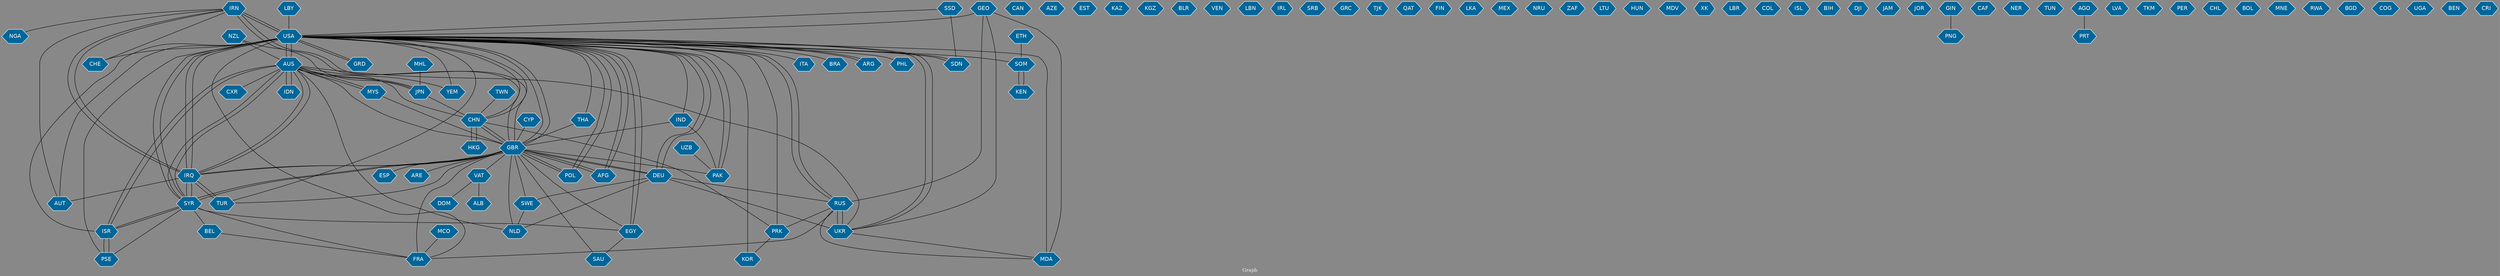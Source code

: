 // Countries together in item graph
graph {
	graph [bgcolor="#888888" fontcolor=white fontsize=12 label="Graph" outputorder=edgesfirst overlap=prism]
	node [color=white fillcolor="#006699" fontcolor=white fontname=Helvetica shape=hexagon style=filled]
	edge [arrowhead=open color=black fontcolor=white fontname=Courier fontsize=12]
		NGA [label=NGA]
		CAN [label=CAN]
		USA [label=USA]
		AUS [label=AUS]
		FRA [label=FRA]
		MYS [label=MYS]
		IDN [label=IDN]
		GBR [label=GBR]
		ESP [label=ESP]
		CHN [label=CHN]
		VAT [label=VAT]
		ISR [label=ISR]
		IRQ [label=IRQ]
		UKR [label=UKR]
		RUS [label=RUS]
		EGY [label=EGY]
		SYR [label=SYR]
		AZE [label=AZE]
		MDA [label=MDA]
		EST [label=EST]
		UZB [label=UZB]
		KAZ [label=KAZ]
		KGZ [label=KGZ]
		BLR [label=BLR]
		PAK [label=PAK]
		DEU [label=DEU]
		SWE [label=SWE]
		NLD [label=NLD]
		"CXR " [label="CXR "]
		CHE [label=CHE]
		IND [label=IND]
		VEN [label=VEN]
		ITA [label=ITA]
		LBN [label=LBN]
		BEL [label=BEL]
		SOM [label=SOM]
		KEN [label=KEN]
		TUR [label=TUR]
		IRL [label=IRL]
		SRB [label=SRB]
		HKG [label=HKG]
		IRN [label=IRN]
		GRC [label=GRC]
		PRK [label=PRK]
		PSE [label=PSE]
		BRA [label=BRA]
		POL [label=POL]
		SAU [label=SAU]
		KOR [label=KOR]
		ARE [label=ARE]
		LBY [label=LBY]
		ARG [label=ARG]
		AFG [label=AFG]
		SDN [label=SDN]
		TJK [label=TJK]
		GEO [label=GEO]
		QAT [label=QAT]
		FIN [label=FIN]
		THA [label=THA]
		LKA [label=LKA]
		MEX [label=MEX]
		NRU [label=NRU]
		ZAF [label=ZAF]
		LTU [label=LTU]
		ALB [label=ALB]
		HUN [label=HUN]
		PHL [label=PHL]
		GRD [label=GRD]
		MDV [label=MDV]
		YEM [label=YEM]
		JPN [label=JPN]
		XK [label=XK]
		CYP [label=CYP]
		LBR [label=LBR]
		COL [label=COL]
		ISL [label=ISL]
		BIH [label=BIH]
		NZL [label=NZL]
		DJI [label=DJI]
		JAM [label=JAM]
		JOR [label=JOR]
		PNG [label=PNG]
		CAF [label=CAF]
		NER [label=NER]
		MHL [label=MHL]
		TUN [label=TUN]
		AGO [label=AGO]
		PRT [label=PRT]
		LVA [label=LVA]
		TKM [label=TKM]
		DOM [label=DOM]
		GIN [label=GIN]
		PER [label=PER]
		CHL [label=CHL]
		SSD [label=SSD]
		BOL [label=BOL]
		MNE [label=MNE]
		RWA [label=RWA]
		AUT [label=AUT]
		TWN [label=TWN]
		MCO [label=MCO]
		ETH [label=ETH]
		BGD [label=BGD]
		COG [label=COG]
		UGA [label=UGA]
		BEN [label=BEN]
		CRI [label=CRI]
			GBR -- IRN [weight=2]
			IRQ -- GBR [weight=1]
			USA -- THA [weight=1]
			GRD -- USA [weight=1]
			ARG -- USA [weight=1]
			ETH -- SOM [weight=1]
			NZL -- JPN [weight=1]
			DEU -- SWE [weight=1]
			GEO -- MDA [weight=2]
			IRN -- NGA [weight=1]
			AFG -- GBR [weight=2]
			USA -- SOM [weight=1]
			DEU -- GBR [weight=6]
			AFG -- USA [weight=2]
			IND -- GBR [weight=1]
			SYR -- ISR [weight=1]
			AUS -- JPN [weight=1]
			BEL -- FRA [weight=1]
			CHN -- PRK [weight=1]
			ISR -- AUS [weight=2]
			LBY -- USA [weight=1]
			USA -- PHL [weight=1]
			UZB -- PAK [weight=1]
			USA -- YEM [weight=1]
			JPN -- CHN [weight=1]
			SAU -- GBR [weight=1]
			AUS -- YEM [weight=1]
			PRK -- USA [weight=5]
			AUS -- "CXR " [weight=1]
			IRN -- AUT [weight=1]
			AUS -- ISR [weight=2]
			USA -- IRN [weight=11]
			USA -- CHE [weight=1]
			MHL -- JPN [weight=1]
			SYR -- BEL [weight=1]
			TWN -- CHN [weight=1]
			USA -- AFG [weight=2]
			DEU -- RUS [weight=1]
			IRQ -- IRN [weight=8]
			CHN -- USA [weight=1]
			AGO -- PRT [weight=1]
			AUS -- USA [weight=9]
			MYS -- GBR [weight=1]
			CHN -- GBR [weight=1]
			GBR -- CHN [weight=4]
			MDA -- USA [weight=2]
			GBR -- VAT [weight=2]
			USA -- GRD [weight=1]
			IRQ -- AUT [weight=1]
			AUS -- IRQ [weight=2]
			USA -- SYR [weight=2]
			GBR -- PAK [weight=1]
			GBR -- DEU [weight=2]
			USA -- IRQ [weight=27]
			EGY -- USA [weight=3]
			USA -- UKR [weight=5]
			RUS -- USA [weight=6]
			USA -- TUR [weight=1]
			EGY -- GBR [weight=1]
			UKR -- USA [weight=5]
			USA -- RUS [weight=3]
			RUS -- PRK [weight=1]
			IRQ -- SYR [weight=8]
			PSE -- ISR [weight=7]
			HKG -- CHN [weight=2]
			ISR -- USA [weight=1]
			GEO -- USA [weight=3]
			TUR -- IRQ [weight=1]
			UKR -- MDA [weight=1]
			SDN -- USA [weight=2]
			KEN -- SOM [weight=1]
			GBR -- ESP [weight=1]
			JPN -- AUS [weight=1]
			AUS -- IDN [weight=5]
			POL -- USA [weight=3]
			GBR -- IRQ [weight=4]
			USA -- KOR [weight=2]
			GBR -- AUS [weight=2]
			GBR -- SYR [weight=1]
			IDN -- AUS [weight=5]
			FRA -- USA [weight=1]
			GIN -- PNG [weight=1]
			ISR -- PSE [weight=11]
			GBR -- ARE [weight=1]
			IND -- PAK [weight=1]
			FRA -- GBR [weight=2]
			PAK -- USA [weight=2]
			MYS -- AUS [weight=5]
			SYR -- FRA [weight=1]
			IRN -- IRQ [weight=13]
			UKR -- DEU [weight=1]
			SWE -- GBR [weight=1]
			GBR -- AFG [weight=1]
			THA -- GBR [weight=1]
			CHE -- IRN [weight=1]
			VAT -- DOM [weight=1]
			DEU -- NLD [weight=1]
			GBR -- NLD [weight=1]
			SSD -- USA [weight=1]
			PRK -- KOR [weight=1]
			RUS -- UKR [weight=21]
			IRN -- USA [weight=9]
			GEO -- UKR [weight=1]
			GBR -- POL [weight=1]
			USA -- PSE [weight=1]
			POL -- GBR [weight=1]
			SWE -- NLD [weight=1]
			IRN -- GBR [weight=2]
			USA -- BRA [weight=1]
			USA -- ARG [weight=1]
			GBR -- USA [weight=3]
			USA -- DEU [weight=2]
			USA -- PAK [weight=1]
			USA -- SDN [weight=1]
			GEO -- RUS [weight=1]
			SYR -- AUS [weight=1]
			AUS -- UKR [weight=1]
			USA -- AUS [weight=7]
			SYR -- USA [weight=3]
			SYR -- IRQ [weight=11]
			UKR -- RUS [weight=10]
			EGY -- SAU [weight=1]
			SYR -- EGY [weight=1]
			RUS -- FRA [weight=1]
			USA -- EGY [weight=3]
			ISR -- SYR [weight=3]
			IRQ -- AUS [weight=2]
			IRQ -- USA [weight=40]
			PSE -- SYR [weight=1]
			SSD -- SDN [weight=2]
			USA -- POL [weight=1]
			NZL -- AUS [weight=2]
			AUS -- SYR [weight=1]
			MCO -- FRA [weight=1]
			GBR -- TUR [weight=1]
			USA -- IND [weight=1]
			MDA -- RUS [weight=2]
			SOM -- KEN [weight=2]
			CYP -- GBR [weight=1]
			DEU -- USA [weight=3]
			AUT -- USA [weight=1]
			USA -- ITA [weight=2]
			USA -- CHN [weight=2]
			VAT -- ALB [weight=1]
			AUS -- CHN [weight=1]
			SYR -- GBR [weight=2]
			IRQ -- TUR [weight=2]
			USA -- GBR [weight=5]
			AUS -- NLD [weight=1]
			CHN -- HKG [weight=1]
			AUS -- MYS [weight=4]
}